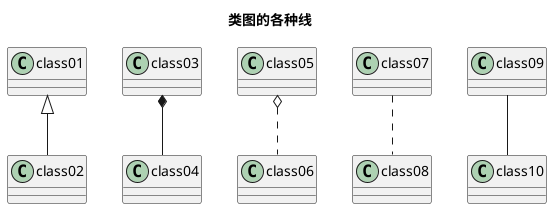 @startuml
title 类图的各种线
class01 <|--class02
class03 *--class04
class05 o.. class06
class07 .. class08
class09 -- class10
@enduml

@startuml
title 数量对应关系
class01 "1" *-- "*" class02: 一对多的关系
class02 -- class03: 这是一个关于联系的描述
@enduml

@startuml
title 类的属性和方法
class 一个类 {
    + string ()
   string data 
   void methods() 
}
@enduml

@startuml
package 数学 {
    class 对角线计算 
    class 开平方
}
package 物理 {
    class 几何
}

几何 --> 对角线计算
几何 --> 开平方
@enduml

